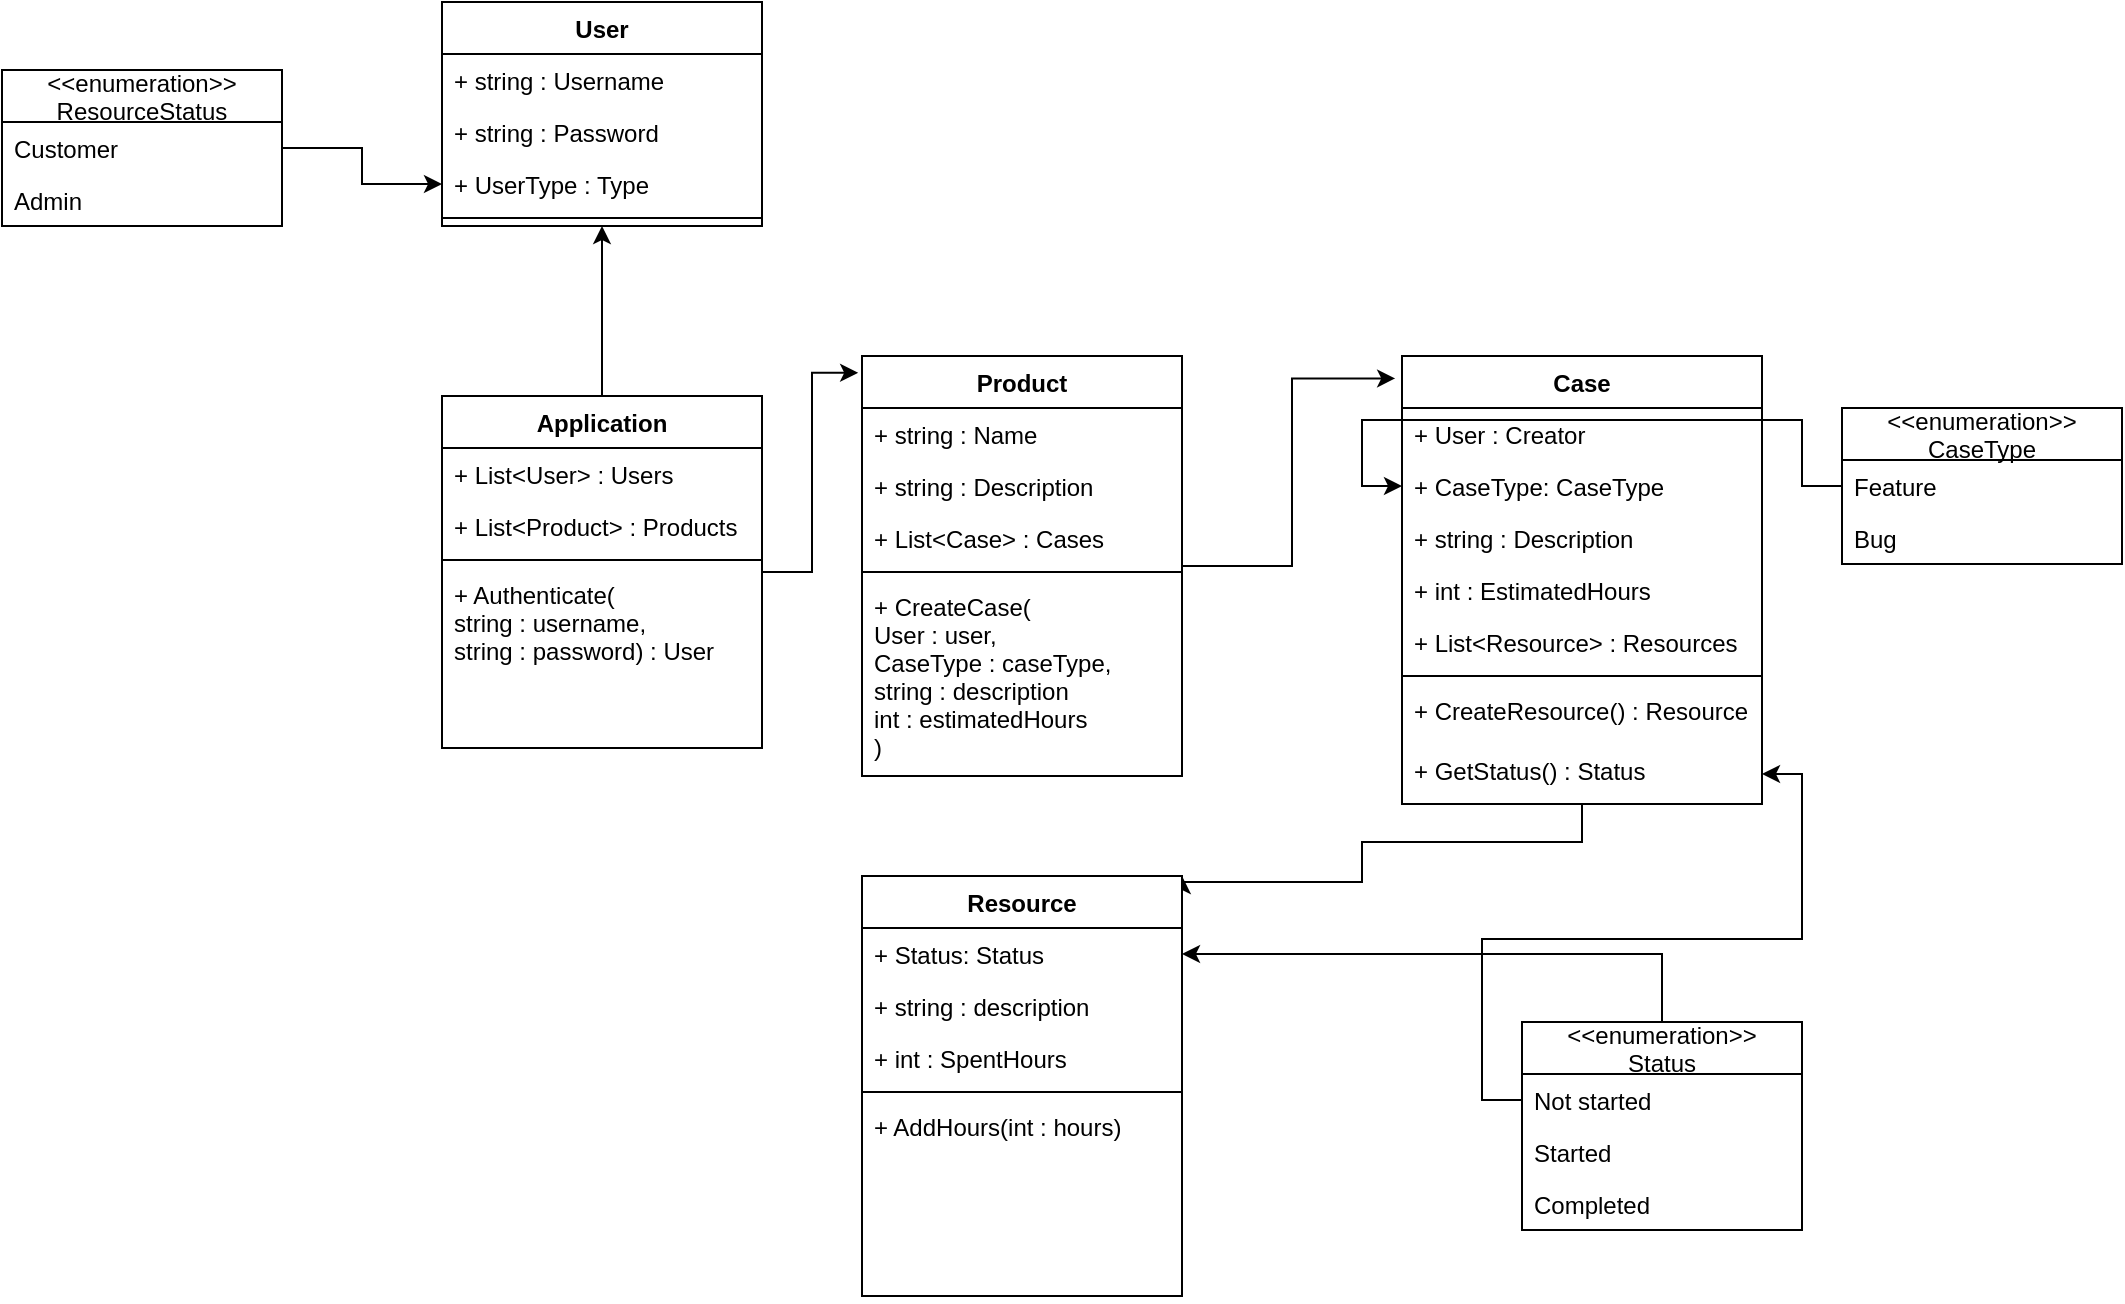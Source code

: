 <mxfile version="20.4.1" type="device"><diagram id="xV-89CiFwSn6Xb1wP7_2" name="Page-1"><mxGraphModel dx="2126" dy="839" grid="1" gridSize="10" guides="1" tooltips="1" connect="1" arrows="1" fold="1" page="1" pageScale="1" pageWidth="827" pageHeight="1169" math="0" shadow="0"><root><mxCell id="0"/><mxCell id="1" parent="0"/><mxCell id="ulb3sf_ZyDQ0jOikvnph-50" style="edgeStyle=orthogonalEdgeStyle;rounded=0;orthogonalLoop=1;jettySize=auto;html=1;entryX=0.5;entryY=1;entryDx=0;entryDy=0;" edge="1" parent="1" source="ulb3sf_ZyDQ0jOikvnph-1" target="ulb3sf_ZyDQ0jOikvnph-36"><mxGeometry relative="1" as="geometry"/></mxCell><mxCell id="ulb3sf_ZyDQ0jOikvnph-51" style="edgeStyle=orthogonalEdgeStyle;rounded=0;orthogonalLoop=1;jettySize=auto;html=1;entryX=-0.012;entryY=0.04;entryDx=0;entryDy=0;entryPerimeter=0;" edge="1" parent="1" source="ulb3sf_ZyDQ0jOikvnph-1" target="ulb3sf_ZyDQ0jOikvnph-5"><mxGeometry relative="1" as="geometry"/></mxCell><mxCell id="ulb3sf_ZyDQ0jOikvnph-1" value="Application" style="swimlane;fontStyle=1;align=center;verticalAlign=top;childLayout=stackLayout;horizontal=1;startSize=26;horizontalStack=0;resizeParent=1;resizeParentMax=0;resizeLast=0;collapsible=1;marginBottom=0;" vertex="1" parent="1"><mxGeometry x="40" y="217" width="160" height="176" as="geometry"/></mxCell><mxCell id="ulb3sf_ZyDQ0jOikvnph-2" value="+ List&lt;User&gt; : Users" style="text;strokeColor=none;fillColor=none;align=left;verticalAlign=top;spacingLeft=4;spacingRight=4;overflow=hidden;rotatable=0;points=[[0,0.5],[1,0.5]];portConstraint=eastwest;fontStyle=0" vertex="1" parent="ulb3sf_ZyDQ0jOikvnph-1"><mxGeometry y="26" width="160" height="26" as="geometry"/></mxCell><mxCell id="ulb3sf_ZyDQ0jOikvnph-47" value="+ List&lt;Product&gt; : Products" style="text;strokeColor=none;fillColor=none;align=left;verticalAlign=top;spacingLeft=4;spacingRight=4;overflow=hidden;rotatable=0;points=[[0,0.5],[1,0.5]];portConstraint=eastwest;fontStyle=0" vertex="1" parent="ulb3sf_ZyDQ0jOikvnph-1"><mxGeometry y="52" width="160" height="26" as="geometry"/></mxCell><mxCell id="ulb3sf_ZyDQ0jOikvnph-3" value="" style="line;strokeWidth=1;fillColor=none;align=left;verticalAlign=middle;spacingTop=-1;spacingLeft=3;spacingRight=3;rotatable=0;labelPosition=right;points=[];portConstraint=eastwest;strokeColor=inherit;" vertex="1" parent="ulb3sf_ZyDQ0jOikvnph-1"><mxGeometry y="78" width="160" height="8" as="geometry"/></mxCell><mxCell id="ulb3sf_ZyDQ0jOikvnph-4" value="+ Authenticate(&#10;string : username,&#10;string : password) : User" style="text;strokeColor=none;fillColor=none;align=left;verticalAlign=top;spacingLeft=4;spacingRight=4;overflow=hidden;rotatable=0;points=[[0,0.5],[1,0.5]];portConstraint=eastwest;" vertex="1" parent="ulb3sf_ZyDQ0jOikvnph-1"><mxGeometry y="86" width="160" height="90" as="geometry"/></mxCell><mxCell id="ulb3sf_ZyDQ0jOikvnph-52" style="edgeStyle=orthogonalEdgeStyle;rounded=0;orthogonalLoop=1;jettySize=auto;html=1;entryX=-0.019;entryY=0.05;entryDx=0;entryDy=0;entryPerimeter=0;" edge="1" parent="1" source="ulb3sf_ZyDQ0jOikvnph-5" target="ulb3sf_ZyDQ0jOikvnph-12"><mxGeometry relative="1" as="geometry"/></mxCell><mxCell id="ulb3sf_ZyDQ0jOikvnph-5" value="Product" style="swimlane;fontStyle=1;align=center;verticalAlign=top;childLayout=stackLayout;horizontal=1;startSize=26;horizontalStack=0;resizeParent=1;resizeParentMax=0;resizeLast=0;collapsible=1;marginBottom=0;" vertex="1" parent="1"><mxGeometry x="250" y="197" width="160" height="210" as="geometry"/></mxCell><mxCell id="ulb3sf_ZyDQ0jOikvnph-9" value="+ string : Name" style="text;strokeColor=none;fillColor=none;align=left;verticalAlign=top;spacingLeft=4;spacingRight=4;overflow=hidden;rotatable=0;points=[[0,0.5],[1,0.5]];portConstraint=eastwest;" vertex="1" parent="ulb3sf_ZyDQ0jOikvnph-5"><mxGeometry y="26" width="160" height="26" as="geometry"/></mxCell><mxCell id="ulb3sf_ZyDQ0jOikvnph-10" value="+ string : Description" style="text;strokeColor=none;fillColor=none;align=left;verticalAlign=top;spacingLeft=4;spacingRight=4;overflow=hidden;rotatable=0;points=[[0,0.5],[1,0.5]];portConstraint=eastwest;" vertex="1" parent="ulb3sf_ZyDQ0jOikvnph-5"><mxGeometry y="52" width="160" height="26" as="geometry"/></mxCell><mxCell id="ulb3sf_ZyDQ0jOikvnph-64" value="+ List&lt;Case&gt; : Cases" style="text;strokeColor=none;fillColor=none;align=left;verticalAlign=top;spacingLeft=4;spacingRight=4;overflow=hidden;rotatable=0;points=[[0,0.5],[1,0.5]];portConstraint=eastwest;" vertex="1" parent="ulb3sf_ZyDQ0jOikvnph-5"><mxGeometry y="78" width="160" height="26" as="geometry"/></mxCell><mxCell id="ulb3sf_ZyDQ0jOikvnph-7" value="" style="line;strokeWidth=1;fillColor=none;align=left;verticalAlign=middle;spacingTop=-1;spacingLeft=3;spacingRight=3;rotatable=0;labelPosition=right;points=[];portConstraint=eastwest;strokeColor=inherit;" vertex="1" parent="ulb3sf_ZyDQ0jOikvnph-5"><mxGeometry y="104" width="160" height="8" as="geometry"/></mxCell><mxCell id="ulb3sf_ZyDQ0jOikvnph-8" value="+ CreateCase(&#10;User : user,&#10;CaseType : caseType,&#10;string : description&#10;int : estimatedHours&#10;)" style="text;strokeColor=none;fillColor=none;align=left;verticalAlign=top;spacingLeft=4;spacingRight=4;overflow=hidden;rotatable=0;points=[[0,0.5],[1,0.5]];portConstraint=eastwest;" vertex="1" parent="ulb3sf_ZyDQ0jOikvnph-5"><mxGeometry y="112" width="160" height="98" as="geometry"/></mxCell><mxCell id="ulb3sf_ZyDQ0jOikvnph-57" style="edgeStyle=orthogonalEdgeStyle;rounded=0;orthogonalLoop=1;jettySize=auto;html=1;entryX=1;entryY=0;entryDx=0;entryDy=0;" edge="1" parent="1" source="ulb3sf_ZyDQ0jOikvnph-12" target="ulb3sf_ZyDQ0jOikvnph-26"><mxGeometry relative="1" as="geometry"><mxPoint x="460" y="460" as="targetPoint"/><Array as="points"><mxPoint x="610" y="440"/><mxPoint x="500" y="440"/><mxPoint x="500" y="460"/><mxPoint x="410" y="460"/></Array></mxGeometry></mxCell><mxCell id="ulb3sf_ZyDQ0jOikvnph-12" value="Case" style="swimlane;fontStyle=1;align=center;verticalAlign=top;childLayout=stackLayout;horizontal=1;startSize=26;horizontalStack=0;resizeParent=1;resizeParentMax=0;resizeLast=0;collapsible=1;marginBottom=0;" vertex="1" parent="1"><mxGeometry x="520" y="197" width="180" height="224" as="geometry"/></mxCell><mxCell id="ulb3sf_ZyDQ0jOikvnph-18" value="+ User : Creator" style="text;strokeColor=none;fillColor=none;align=left;verticalAlign=top;spacingLeft=4;spacingRight=4;overflow=hidden;rotatable=0;points=[[0,0.5],[1,0.5]];portConstraint=eastwest;" vertex="1" parent="ulb3sf_ZyDQ0jOikvnph-12"><mxGeometry y="26" width="180" height="26" as="geometry"/></mxCell><mxCell id="ulb3sf_ZyDQ0jOikvnph-19" value="+ CaseType: CaseType" style="text;strokeColor=none;fillColor=none;align=left;verticalAlign=top;spacingLeft=4;spacingRight=4;overflow=hidden;rotatable=0;points=[[0,0.5],[1,0.5]];portConstraint=eastwest;" vertex="1" parent="ulb3sf_ZyDQ0jOikvnph-12"><mxGeometry y="52" width="180" height="26" as="geometry"/></mxCell><mxCell id="ulb3sf_ZyDQ0jOikvnph-15" value="+ string : Description" style="text;strokeColor=none;fillColor=none;align=left;verticalAlign=top;spacingLeft=4;spacingRight=4;overflow=hidden;rotatable=0;points=[[0,0.5],[1,0.5]];portConstraint=eastwest;" vertex="1" parent="ulb3sf_ZyDQ0jOikvnph-12"><mxGeometry y="78" width="180" height="26" as="geometry"/></mxCell><mxCell id="ulb3sf_ZyDQ0jOikvnph-25" value="+ int : EstimatedHours" style="text;strokeColor=none;fillColor=none;align=left;verticalAlign=top;spacingLeft=4;spacingRight=4;overflow=hidden;rotatable=0;points=[[0,0.5],[1,0.5]];portConstraint=eastwest;" vertex="1" parent="ulb3sf_ZyDQ0jOikvnph-12"><mxGeometry y="104" width="180" height="26" as="geometry"/></mxCell><mxCell id="ulb3sf_ZyDQ0jOikvnph-65" value="+ List&lt;Resource&gt; : Resources" style="text;strokeColor=none;fillColor=none;align=left;verticalAlign=top;spacingLeft=4;spacingRight=4;overflow=hidden;rotatable=0;points=[[0,0.5],[1,0.5]];portConstraint=eastwest;" vertex="1" parent="ulb3sf_ZyDQ0jOikvnph-12"><mxGeometry y="130" width="180" height="26" as="geometry"/></mxCell><mxCell id="ulb3sf_ZyDQ0jOikvnph-16" value="" style="line;strokeWidth=1;fillColor=none;align=left;verticalAlign=middle;spacingTop=-1;spacingLeft=3;spacingRight=3;rotatable=0;labelPosition=right;points=[];portConstraint=eastwest;strokeColor=inherit;" vertex="1" parent="ulb3sf_ZyDQ0jOikvnph-12"><mxGeometry y="156" width="180" height="8" as="geometry"/></mxCell><mxCell id="ulb3sf_ZyDQ0jOikvnph-17" value="+ CreateResource() : Resource" style="text;strokeColor=none;fillColor=none;align=left;verticalAlign=top;spacingLeft=4;spacingRight=4;overflow=hidden;rotatable=0;points=[[0,0.5],[1,0.5]];portConstraint=eastwest;" vertex="1" parent="ulb3sf_ZyDQ0jOikvnph-12"><mxGeometry y="164" width="180" height="30" as="geometry"/></mxCell><mxCell id="ulb3sf_ZyDQ0jOikvnph-46" value="+ GetStatus() : Status" style="text;strokeColor=none;fillColor=none;align=left;verticalAlign=top;spacingLeft=4;spacingRight=4;overflow=hidden;rotatable=0;points=[[0,0.5],[1,0.5]];portConstraint=eastwest;" vertex="1" parent="ulb3sf_ZyDQ0jOikvnph-12"><mxGeometry y="194" width="180" height="30" as="geometry"/></mxCell><mxCell id="ulb3sf_ZyDQ0jOikvnph-53" style="edgeStyle=orthogonalEdgeStyle;rounded=0;orthogonalLoop=1;jettySize=auto;html=1;entryX=0;entryY=0.5;entryDx=0;entryDy=0;" edge="1" parent="1" source="ulb3sf_ZyDQ0jOikvnph-21" target="ulb3sf_ZyDQ0jOikvnph-19"><mxGeometry relative="1" as="geometry"/></mxCell><mxCell id="ulb3sf_ZyDQ0jOikvnph-21" value="&lt;&lt;enumeration&gt;&gt;&#10;CaseType" style="swimlane;fontStyle=0;childLayout=stackLayout;horizontal=1;startSize=26;fillColor=none;horizontalStack=0;resizeParent=1;resizeParentMax=0;resizeLast=0;collapsible=1;marginBottom=0;" vertex="1" parent="1"><mxGeometry x="740" y="223" width="140" height="78" as="geometry"/></mxCell><mxCell id="ulb3sf_ZyDQ0jOikvnph-22" value="Feature" style="text;strokeColor=none;fillColor=none;align=left;verticalAlign=top;spacingLeft=4;spacingRight=4;overflow=hidden;rotatable=0;points=[[0,0.5],[1,0.5]];portConstraint=eastwest;" vertex="1" parent="ulb3sf_ZyDQ0jOikvnph-21"><mxGeometry y="26" width="140" height="26" as="geometry"/></mxCell><mxCell id="ulb3sf_ZyDQ0jOikvnph-23" value="Bug" style="text;strokeColor=none;fillColor=none;align=left;verticalAlign=top;spacingLeft=4;spacingRight=4;overflow=hidden;rotatable=0;points=[[0,0.5],[1,0.5]];portConstraint=eastwest;" vertex="1" parent="ulb3sf_ZyDQ0jOikvnph-21"><mxGeometry y="52" width="140" height="26" as="geometry"/></mxCell><mxCell id="ulb3sf_ZyDQ0jOikvnph-26" value="Resource" style="swimlane;fontStyle=1;align=center;verticalAlign=top;childLayout=stackLayout;horizontal=1;startSize=26;horizontalStack=0;resizeParent=1;resizeParentMax=0;resizeLast=0;collapsible=1;marginBottom=0;" vertex="1" parent="1"><mxGeometry x="250" y="457" width="160" height="210" as="geometry"/></mxCell><mxCell id="ulb3sf_ZyDQ0jOikvnph-28" value="+ Status: Status" style="text;strokeColor=none;fillColor=none;align=left;verticalAlign=top;spacingLeft=4;spacingRight=4;overflow=hidden;rotatable=0;points=[[0,0.5],[1,0.5]];portConstraint=eastwest;" vertex="1" parent="ulb3sf_ZyDQ0jOikvnph-26"><mxGeometry y="26" width="160" height="26" as="geometry"/></mxCell><mxCell id="ulb3sf_ZyDQ0jOikvnph-29" value="+ string : description" style="text;strokeColor=none;fillColor=none;align=left;verticalAlign=top;spacingLeft=4;spacingRight=4;overflow=hidden;rotatable=0;points=[[0,0.5],[1,0.5]];portConstraint=eastwest;" vertex="1" parent="ulb3sf_ZyDQ0jOikvnph-26"><mxGeometry y="52" width="160" height="26" as="geometry"/></mxCell><mxCell id="ulb3sf_ZyDQ0jOikvnph-66" value="+ int : SpentHours" style="text;strokeColor=none;fillColor=none;align=left;verticalAlign=top;spacingLeft=4;spacingRight=4;overflow=hidden;rotatable=0;points=[[0,0.5],[1,0.5]];portConstraint=eastwest;" vertex="1" parent="ulb3sf_ZyDQ0jOikvnph-26"><mxGeometry y="78" width="160" height="26" as="geometry"/></mxCell><mxCell id="ulb3sf_ZyDQ0jOikvnph-30" value="" style="line;strokeWidth=1;fillColor=none;align=left;verticalAlign=middle;spacingTop=-1;spacingLeft=3;spacingRight=3;rotatable=0;labelPosition=right;points=[];portConstraint=eastwest;strokeColor=inherit;" vertex="1" parent="ulb3sf_ZyDQ0jOikvnph-26"><mxGeometry y="104" width="160" height="8" as="geometry"/></mxCell><mxCell id="ulb3sf_ZyDQ0jOikvnph-31" value="+ AddHours(int : hours)" style="text;strokeColor=none;fillColor=none;align=left;verticalAlign=top;spacingLeft=4;spacingRight=4;overflow=hidden;rotatable=0;points=[[0,0.5],[1,0.5]];portConstraint=eastwest;" vertex="1" parent="ulb3sf_ZyDQ0jOikvnph-26"><mxGeometry y="112" width="160" height="98" as="geometry"/></mxCell><mxCell id="ulb3sf_ZyDQ0jOikvnph-61" style="edgeStyle=orthogonalEdgeStyle;rounded=0;orthogonalLoop=1;jettySize=auto;html=1;entryX=1;entryY=0.5;entryDx=0;entryDy=0;" edge="1" parent="1" source="ulb3sf_ZyDQ0jOikvnph-32" target="ulb3sf_ZyDQ0jOikvnph-28"><mxGeometry relative="1" as="geometry"/></mxCell><mxCell id="ulb3sf_ZyDQ0jOikvnph-32" value="&lt;&lt;enumeration&gt;&gt;&#10;Status" style="swimlane;fontStyle=0;childLayout=stackLayout;horizontal=1;startSize=26;fillColor=none;horizontalStack=0;resizeParent=1;resizeParentMax=0;resizeLast=0;collapsible=1;marginBottom=0;" vertex="1" parent="1"><mxGeometry x="580" y="530" width="140" height="104" as="geometry"/></mxCell><mxCell id="ulb3sf_ZyDQ0jOikvnph-33" value="Not started" style="text;strokeColor=none;fillColor=none;align=left;verticalAlign=top;spacingLeft=4;spacingRight=4;overflow=hidden;rotatable=0;points=[[0,0.5],[1,0.5]];portConstraint=eastwest;" vertex="1" parent="ulb3sf_ZyDQ0jOikvnph-32"><mxGeometry y="26" width="140" height="26" as="geometry"/></mxCell><mxCell id="ulb3sf_ZyDQ0jOikvnph-34" value="Started" style="text;strokeColor=none;fillColor=none;align=left;verticalAlign=top;spacingLeft=4;spacingRight=4;overflow=hidden;rotatable=0;points=[[0,0.5],[1,0.5]];portConstraint=eastwest;" vertex="1" parent="ulb3sf_ZyDQ0jOikvnph-32"><mxGeometry y="52" width="140" height="26" as="geometry"/></mxCell><mxCell id="ulb3sf_ZyDQ0jOikvnph-35" value="Completed" style="text;strokeColor=none;fillColor=none;align=left;verticalAlign=top;spacingLeft=4;spacingRight=4;overflow=hidden;rotatable=0;points=[[0,0.5],[1,0.5]];portConstraint=eastwest;" vertex="1" parent="ulb3sf_ZyDQ0jOikvnph-32"><mxGeometry y="78" width="140" height="26" as="geometry"/></mxCell><mxCell id="ulb3sf_ZyDQ0jOikvnph-36" value="User" style="swimlane;fontStyle=1;align=center;verticalAlign=top;childLayout=stackLayout;horizontal=1;startSize=26;horizontalStack=0;resizeParent=1;resizeParentMax=0;resizeLast=0;collapsible=1;marginBottom=0;" vertex="1" parent="1"><mxGeometry x="40" y="20" width="160" height="112" as="geometry"/></mxCell><mxCell id="ulb3sf_ZyDQ0jOikvnph-37" value="+ string : Username" style="text;strokeColor=none;fillColor=none;align=left;verticalAlign=top;spacingLeft=4;spacingRight=4;overflow=hidden;rotatable=0;points=[[0,0.5],[1,0.5]];portConstraint=eastwest;fontStyle=0" vertex="1" parent="ulb3sf_ZyDQ0jOikvnph-36"><mxGeometry y="26" width="160" height="26" as="geometry"/></mxCell><mxCell id="ulb3sf_ZyDQ0jOikvnph-40" value="+ string : Password" style="text;strokeColor=none;fillColor=none;align=left;verticalAlign=top;spacingLeft=4;spacingRight=4;overflow=hidden;rotatable=0;points=[[0,0.5],[1,0.5]];portConstraint=eastwest;fontStyle=0" vertex="1" parent="ulb3sf_ZyDQ0jOikvnph-36"><mxGeometry y="52" width="160" height="26" as="geometry"/></mxCell><mxCell id="ulb3sf_ZyDQ0jOikvnph-41" value="+ UserType : Type" style="text;strokeColor=none;fillColor=none;align=left;verticalAlign=top;spacingLeft=4;spacingRight=4;overflow=hidden;rotatable=0;points=[[0,0.5],[1,0.5]];portConstraint=eastwest;fontStyle=0" vertex="1" parent="ulb3sf_ZyDQ0jOikvnph-36"><mxGeometry y="78" width="160" height="26" as="geometry"/></mxCell><mxCell id="ulb3sf_ZyDQ0jOikvnph-38" value="" style="line;strokeWidth=1;fillColor=none;align=left;verticalAlign=middle;spacingTop=-1;spacingLeft=3;spacingRight=3;rotatable=0;labelPosition=right;points=[];portConstraint=eastwest;strokeColor=inherit;" vertex="1" parent="ulb3sf_ZyDQ0jOikvnph-36"><mxGeometry y="104" width="160" height="8" as="geometry"/></mxCell><mxCell id="ulb3sf_ZyDQ0jOikvnph-55" style="edgeStyle=orthogonalEdgeStyle;rounded=0;orthogonalLoop=1;jettySize=auto;html=1;entryX=0;entryY=0.5;entryDx=0;entryDy=0;" edge="1" parent="1" source="ulb3sf_ZyDQ0jOikvnph-42" target="ulb3sf_ZyDQ0jOikvnph-41"><mxGeometry relative="1" as="geometry"/></mxCell><mxCell id="ulb3sf_ZyDQ0jOikvnph-42" value="&lt;&lt;enumeration&gt;&gt;&#10;ResourceStatus" style="swimlane;fontStyle=0;childLayout=stackLayout;horizontal=1;startSize=26;fillColor=none;horizontalStack=0;resizeParent=1;resizeParentMax=0;resizeLast=0;collapsible=1;marginBottom=0;" vertex="1" parent="1"><mxGeometry x="-180" y="54" width="140" height="78" as="geometry"/></mxCell><mxCell id="ulb3sf_ZyDQ0jOikvnph-43" value="Customer" style="text;strokeColor=none;fillColor=none;align=left;verticalAlign=top;spacingLeft=4;spacingRight=4;overflow=hidden;rotatable=0;points=[[0,0.5],[1,0.5]];portConstraint=eastwest;" vertex="1" parent="ulb3sf_ZyDQ0jOikvnph-42"><mxGeometry y="26" width="140" height="26" as="geometry"/></mxCell><mxCell id="ulb3sf_ZyDQ0jOikvnph-44" value="Admin" style="text;strokeColor=none;fillColor=none;align=left;verticalAlign=top;spacingLeft=4;spacingRight=4;overflow=hidden;rotatable=0;points=[[0,0.5],[1,0.5]];portConstraint=eastwest;" vertex="1" parent="ulb3sf_ZyDQ0jOikvnph-42"><mxGeometry y="52" width="140" height="26" as="geometry"/></mxCell><mxCell id="ulb3sf_ZyDQ0jOikvnph-63" style="edgeStyle=orthogonalEdgeStyle;rounded=0;orthogonalLoop=1;jettySize=auto;html=1;entryX=1;entryY=0.5;entryDx=0;entryDy=0;" edge="1" parent="1" source="ulb3sf_ZyDQ0jOikvnph-33" target="ulb3sf_ZyDQ0jOikvnph-46"><mxGeometry relative="1" as="geometry"/></mxCell></root></mxGraphModel></diagram></mxfile>